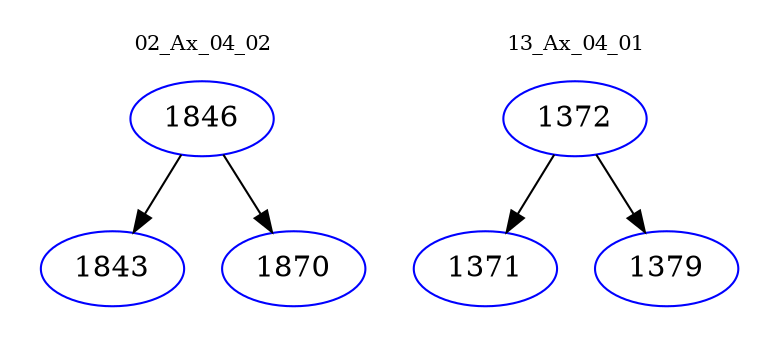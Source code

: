 digraph{
subgraph cluster_0 {
color = white
label = "02_Ax_04_02";
fontsize=10;
T0_1846 [label="1846", color="blue"]
T0_1846 -> T0_1843 [color="black"]
T0_1843 [label="1843", color="blue"]
T0_1846 -> T0_1870 [color="black"]
T0_1870 [label="1870", color="blue"]
}
subgraph cluster_1 {
color = white
label = "13_Ax_04_01";
fontsize=10;
T1_1372 [label="1372", color="blue"]
T1_1372 -> T1_1371 [color="black"]
T1_1371 [label="1371", color="blue"]
T1_1372 -> T1_1379 [color="black"]
T1_1379 [label="1379", color="blue"]
}
}
